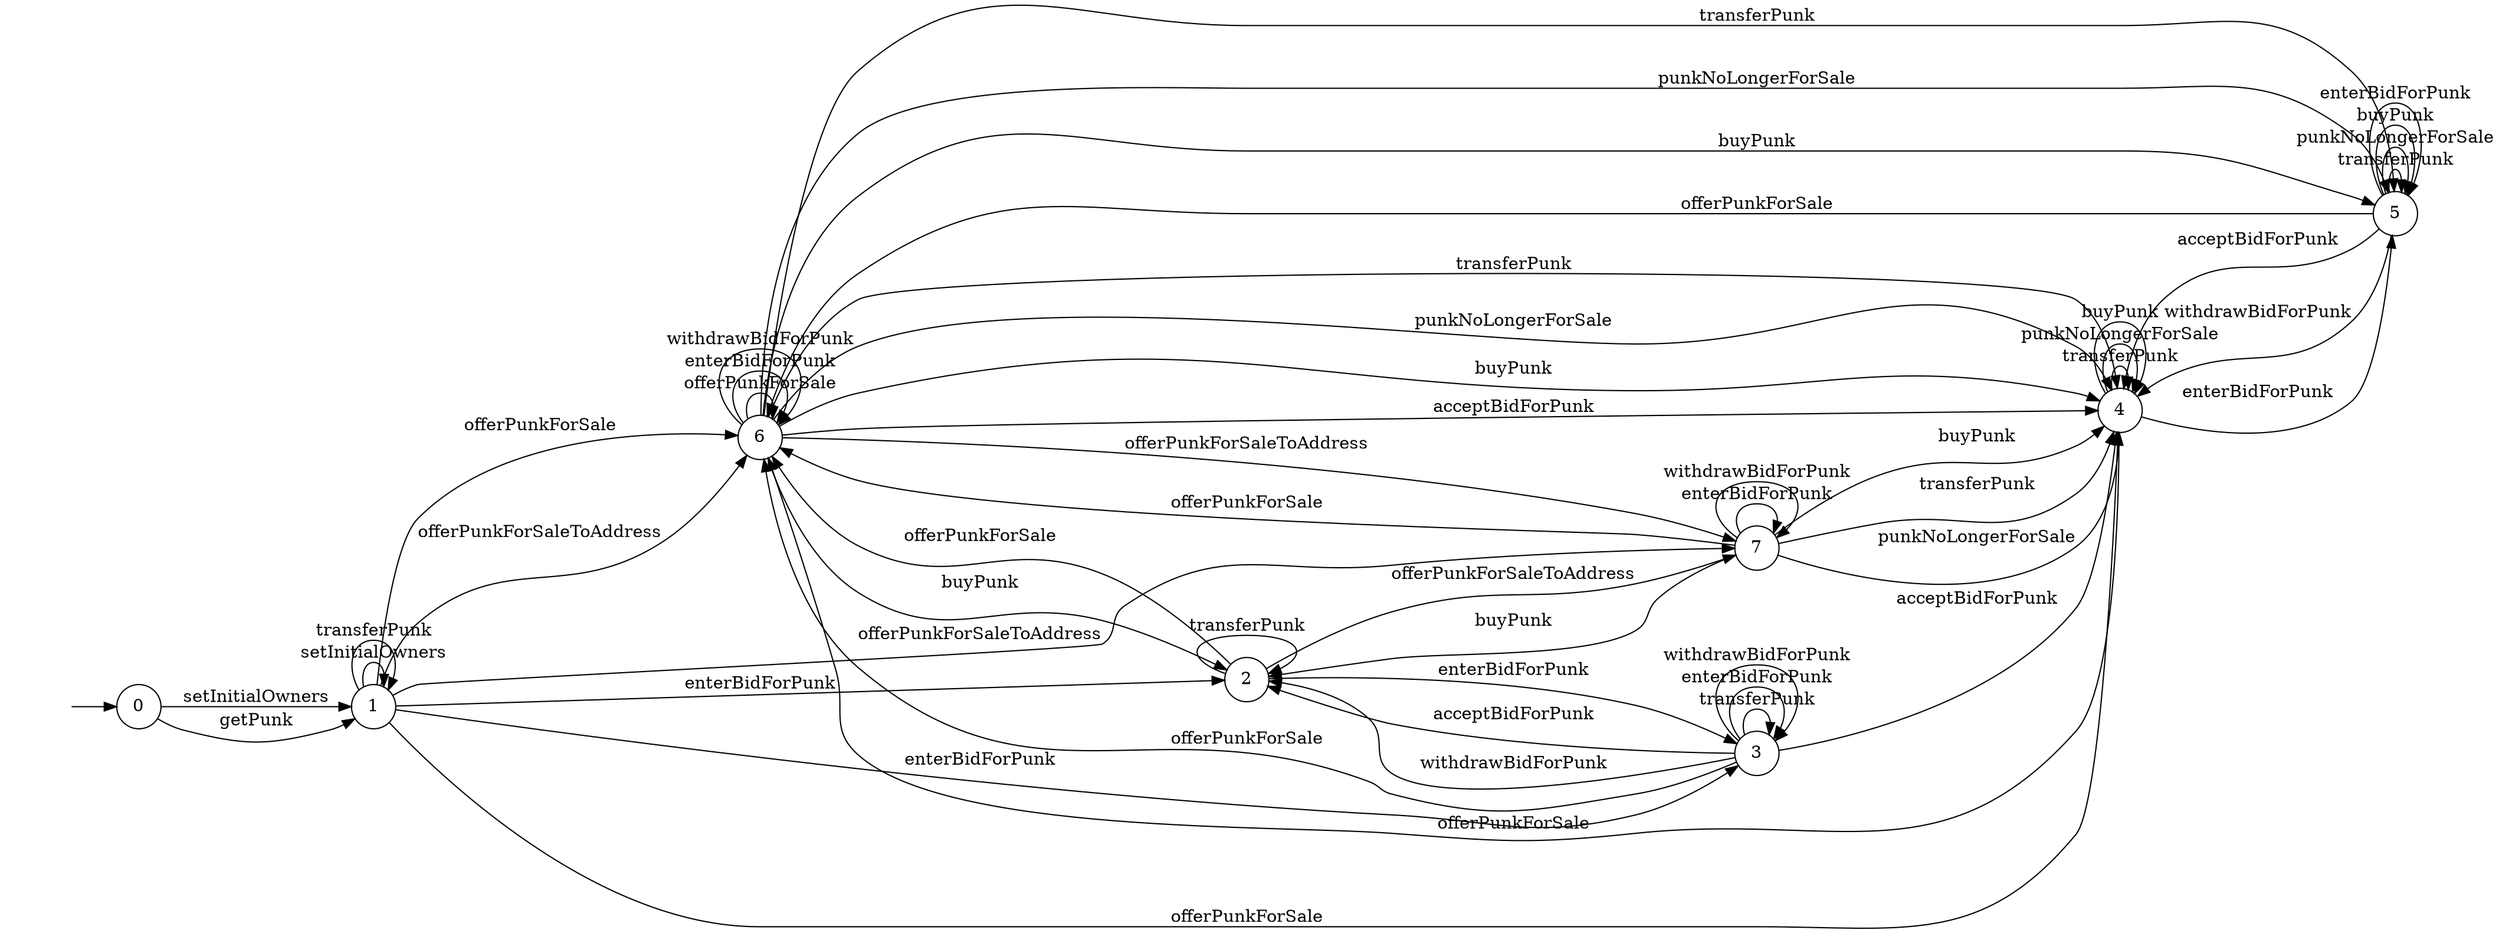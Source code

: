 digraph "./InvConPlus/Dapp-Automata-data/result/model-fix/0xb47e3cd837ddf8e4c57f05d70ab865de6e193bbb/CryptoPunksMarket/FSM-7" {
	graph [rankdir=LR]
	"" [label="" shape=plaintext]
	0 [label=0 shape=circle]
	6 [label=6 shape=circle]
	3 [label=3 shape=circle]
	2 [label=2 shape=circle]
	1 [label=1 shape=circle]
	5 [label=5 shape=circle]
	4 [label=4 shape=circle]
	7 [label=7 shape=circle]
	"" -> 0 [label=""]
	0 -> 1 [label=setInitialOwners]
	0 -> 1 [label=getPunk]
	1 -> 1 [label=setInitialOwners]
	1 -> 1 [label=transferPunk]
	1 -> 6 [label=offerPunkForSale]
	1 -> 4 [label=offerPunkForSale]
	1 -> 6 [label=offerPunkForSaleToAddress]
	1 -> 7 [label=offerPunkForSaleToAddress]
	1 -> 3 [label=enterBidForPunk]
	1 -> 2 [label=enterBidForPunk]
	7 -> 4 [label=transferPunk]
	7 -> 4 [label=punkNoLongerForSale]
	7 -> 6 [label=offerPunkForSale]
	7 -> 4 [label=buyPunk]
	7 -> 2 [label=buyPunk]
	7 -> 7 [label=enterBidForPunk]
	7 -> 7 [label=withdrawBidForPunk]
	6 -> 4 [label=transferPunk]
	6 -> 5 [label=transferPunk]
	6 -> 4 [label=punkNoLongerForSale]
	6 -> 5 [label=punkNoLongerForSale]
	6 -> 6 [label=offerPunkForSale]
	6 -> 7 [label=offerPunkForSaleToAddress]
	6 -> 4 [label=buyPunk]
	6 -> 2 [label=buyPunk]
	6 -> 5 [label=buyPunk]
	6 -> 6 [label=enterBidForPunk]
	6 -> 4 [label=acceptBidForPunk]
	6 -> 6 [label=withdrawBidForPunk]
	5 -> 5 [label=transferPunk]
	5 -> 5 [label=punkNoLongerForSale]
	5 -> 6 [label=offerPunkForSale]
	5 -> 5 [label=buyPunk]
	5 -> 5 [label=enterBidForPunk]
	5 -> 4 [label=acceptBidForPunk]
	5 -> 4 [label=withdrawBidForPunk]
	4 -> 4 [label=transferPunk]
	4 -> 4 [label=punkNoLongerForSale]
	4 -> 6 [label=offerPunkForSale]
	4 -> 4 [label=buyPunk]
	4 -> 5 [label=enterBidForPunk]
	3 -> 3 [label=transferPunk]
	3 -> 6 [label=offerPunkForSale]
	3 -> 3 [label=enterBidForPunk]
	3 -> 4 [label=acceptBidForPunk]
	3 -> 2 [label=acceptBidForPunk]
	3 -> 3 [label=withdrawBidForPunk]
	3 -> 2 [label=withdrawBidForPunk]
	2 -> 2 [label=transferPunk]
	2 -> 6 [label=offerPunkForSale]
	2 -> 7 [label=offerPunkForSaleToAddress]
	2 -> 3 [label=enterBidForPunk]
}
